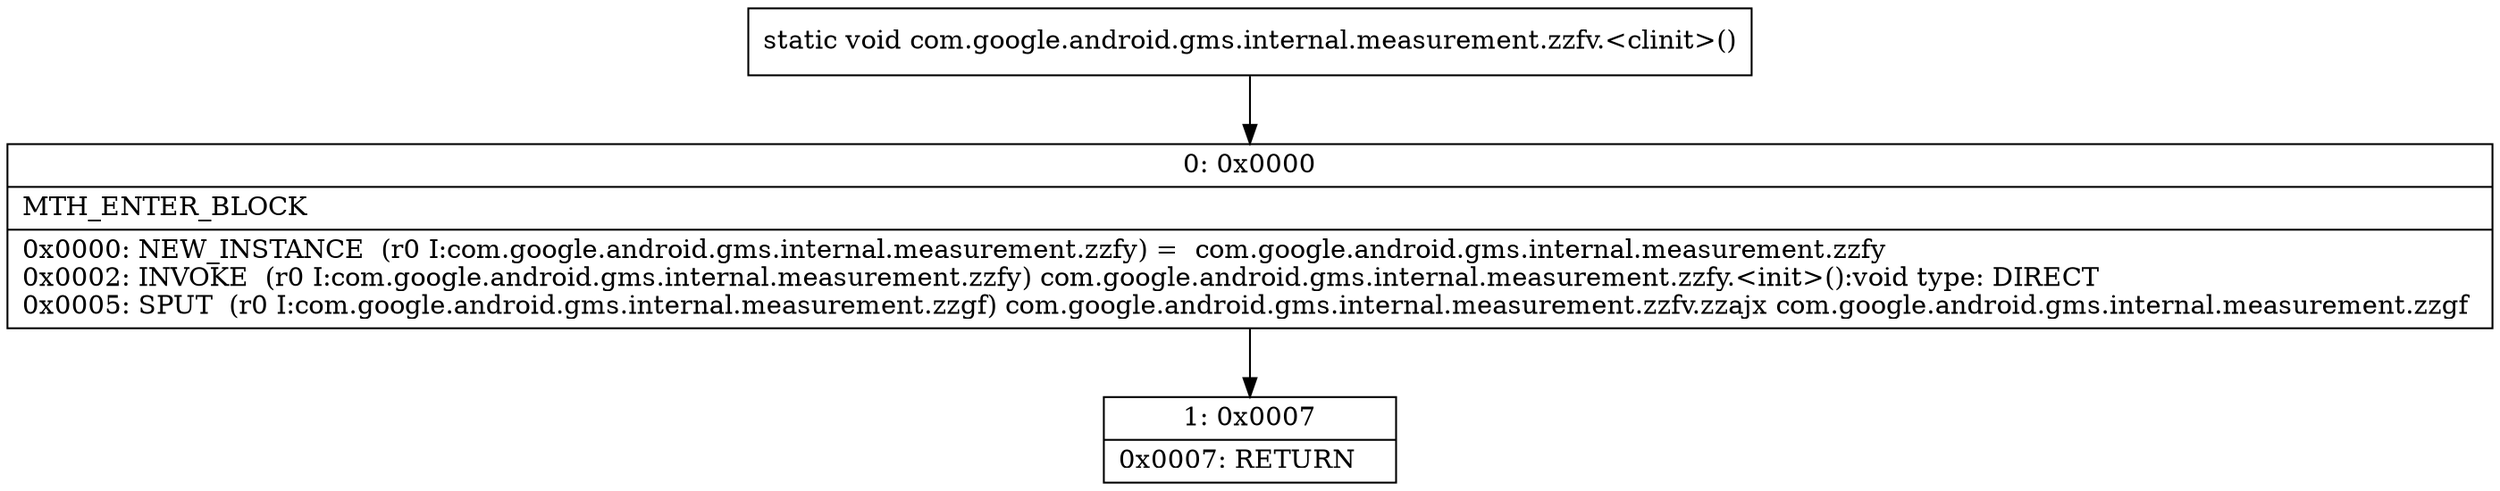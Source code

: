 digraph "CFG forcom.google.android.gms.internal.measurement.zzfv.\<clinit\>()V" {
Node_0 [shape=record,label="{0\:\ 0x0000|MTH_ENTER_BLOCK\l|0x0000: NEW_INSTANCE  (r0 I:com.google.android.gms.internal.measurement.zzfy) =  com.google.android.gms.internal.measurement.zzfy \l0x0002: INVOKE  (r0 I:com.google.android.gms.internal.measurement.zzfy) com.google.android.gms.internal.measurement.zzfy.\<init\>():void type: DIRECT \l0x0005: SPUT  (r0 I:com.google.android.gms.internal.measurement.zzgf) com.google.android.gms.internal.measurement.zzfv.zzajx com.google.android.gms.internal.measurement.zzgf \l}"];
Node_1 [shape=record,label="{1\:\ 0x0007|0x0007: RETURN   \l}"];
MethodNode[shape=record,label="{static void com.google.android.gms.internal.measurement.zzfv.\<clinit\>() }"];
MethodNode -> Node_0;
Node_0 -> Node_1;
}

